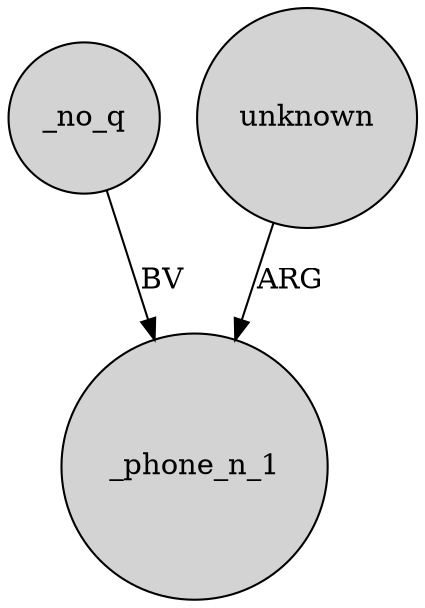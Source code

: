 digraph {
	node [shape=circle style=filled]
	_no_q -> _phone_n_1 [label=BV]
	unknown -> _phone_n_1 [label=ARG]
}
